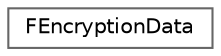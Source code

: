 digraph "Graphical Class Hierarchy"
{
 // INTERACTIVE_SVG=YES
 // LATEX_PDF_SIZE
  bgcolor="transparent";
  edge [fontname=Helvetica,fontsize=10,labelfontname=Helvetica,labelfontsize=10];
  node [fontname=Helvetica,fontsize=10,shape=box,height=0.2,width=0.4];
  rankdir="LR";
  Node0 [id="Node000000",label="FEncryptionData",height=0.2,width=0.4,color="grey40", fillcolor="white", style="filled",URL="$d5/d7b/structFEncryptionData.html",tooltip=" "];
}
